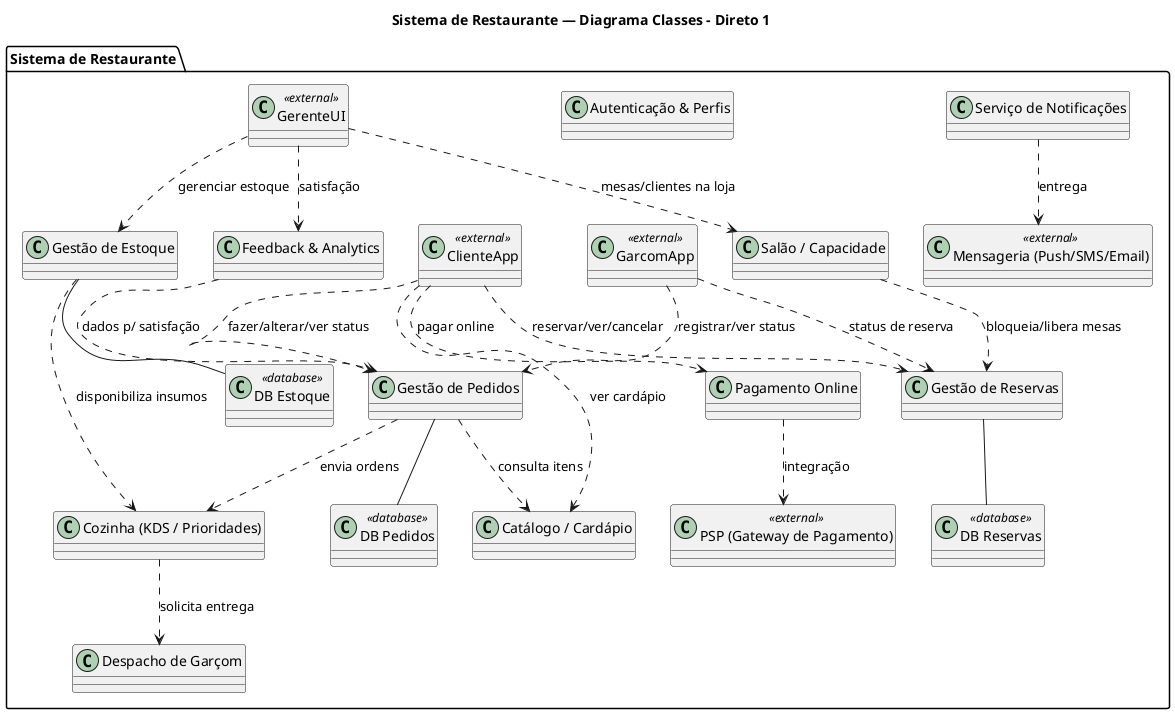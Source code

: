 @startuml diagramaClasses - restaurante - direto1
title Sistema de Restaurante — Diagrama Classes - Direto 1
skinparam classAttributeIconSize 0

package "Sistema de Restaurante" as SR {

  '=== Classes internas (espelhando componentes) ===
  class "Catálogo / Cardápio"         as Catalogo
  class "Gestão de Reservas"          as Reservas
  class "Gestão de Pedidos"           as Pedidos
  class "Cozinha (KDS / Prioridades)" as Cozinha
  class "Despacho de Garçom"          as Dispatch
  class "Salão / Capacidade"          as Salao
  class "Gestão de Estoque"           as Estoque
  class "Feedback & Analytics"        as Analytics
  class "Serviço de Notificações"     as Notificacoes
  class "Pagamento Online"            as Pagamento
  class "Autenticação & Perfis"       as Auth

  '=== Front-ends (externos) ===
  class ClienteApp  <<external>>
  class GarcomApp   <<external>>
  class GerenteUI   <<external>>

  '=== Serviços externos ===
  class "PSP (Gateway de Pagamento)"       as PSP <<external>>
  class "Mensageria (Push/SMS/Email)"      as MSG <<external>>

  '=== Bancos de dados (como classes estereotipadas) ===
  class "DB Reservas" as DBR <<database>>
  class "DB Pedidos"  as DBP <<database>>
  class "DB Estoque"  as DBE <<database>>

  '=== Relações (mapeadas 1:1 a partir do diagrama de componentes) ===
  Pedidos   ..> Catalogo    : consulta itens
  Pedidos   ..> Cozinha     : envia ordens
  Cozinha   ..> Dispatch    : solicita entrega
  Estoque   ..> Cozinha     : disponibiliza insumos
  Salao     ..> Reservas    : bloqueia/libera mesas
  Analytics ..> Pedidos     : dados p/ satisfação

  ClienteApp ..> Catalogo    : ver cardápio
  ClienteApp ..> Pedidos     : fazer/alterar/ver status
  ClienteApp ..> Reservas    : reservar/ver/cancelar
  ClienteApp ..> Pagamento   : pagar online

  GarcomApp  ..> Pedidos     : registrar/ver status
  GarcomApp  ..> Reservas    : status de reserva

  GerenteUI  ..> Salao       : mesas/clientes na loja
  GerenteUI  ..> Estoque     : gerenciar estoque
  GerenteUI  ..> Analytics   : satisfação

  Pagamento     ..> PSP  : integração
  Notificacoes  ..> MSG  : entrega

  Reservas -- DBR
  Pedidos  -- DBP
  Estoque  -- DBE
}

@enduml

